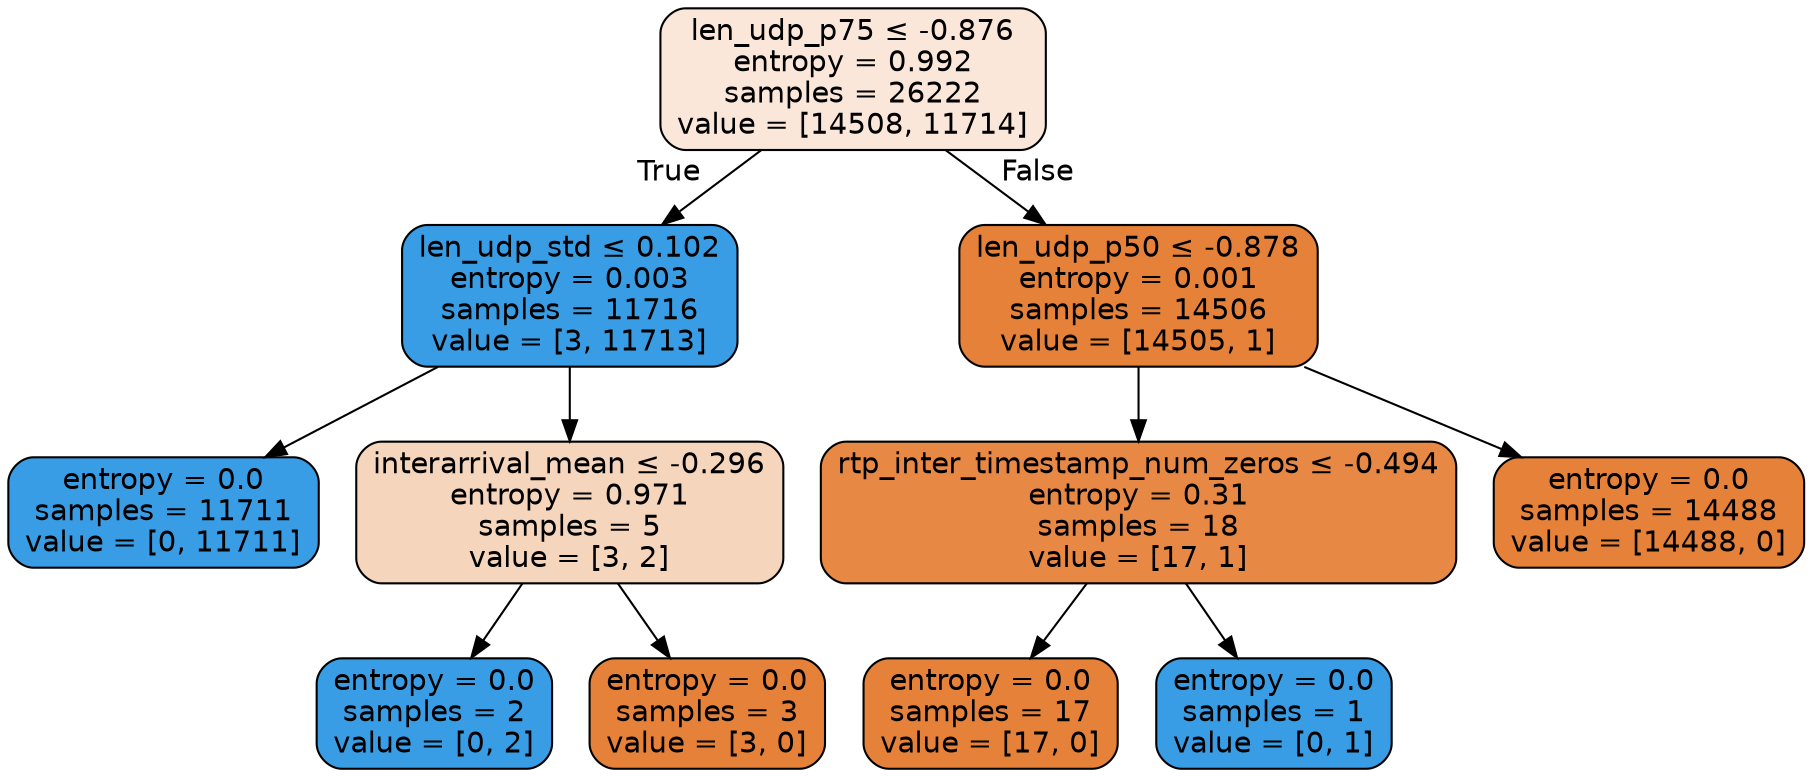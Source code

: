 digraph Tree {
node [shape=box, style="filled, rounded", color="black", fontname=helvetica] ;
edge [fontname=helvetica] ;
0 [label=<len_udp_p75 &le; -0.876<br/>entropy = 0.992<br/>samples = 26222<br/>value = [14508, 11714]>, fillcolor="#fae7d9"] ;
1 [label=<len_udp_std &le; 0.102<br/>entropy = 0.003<br/>samples = 11716<br/>value = [3, 11713]>, fillcolor="#399de5"] ;
0 -> 1 [labeldistance=2.5, labelangle=45, headlabel="True"] ;
2 [label=<entropy = 0.0<br/>samples = 11711<br/>value = [0, 11711]>, fillcolor="#399de5"] ;
1 -> 2 ;
3 [label=<interarrival_mean &le; -0.296<br/>entropy = 0.971<br/>samples = 5<br/>value = [3, 2]>, fillcolor="#f6d5bd"] ;
1 -> 3 ;
4 [label=<entropy = 0.0<br/>samples = 2<br/>value = [0, 2]>, fillcolor="#399de5"] ;
3 -> 4 ;
5 [label=<entropy = 0.0<br/>samples = 3<br/>value = [3, 0]>, fillcolor="#e58139"] ;
3 -> 5 ;
6 [label=<len_udp_p50 &le; -0.878<br/>entropy = 0.001<br/>samples = 14506<br/>value = [14505, 1]>, fillcolor="#e58139"] ;
0 -> 6 [labeldistance=2.5, labelangle=-45, headlabel="False"] ;
7 [label=<rtp_inter_timestamp_num_zeros &le; -0.494<br/>entropy = 0.31<br/>samples = 18<br/>value = [17, 1]>, fillcolor="#e78845"] ;
6 -> 7 ;
8 [label=<entropy = 0.0<br/>samples = 17<br/>value = [17, 0]>, fillcolor="#e58139"] ;
7 -> 8 ;
9 [label=<entropy = 0.0<br/>samples = 1<br/>value = [0, 1]>, fillcolor="#399de5"] ;
7 -> 9 ;
10 [label=<entropy = 0.0<br/>samples = 14488<br/>value = [14488, 0]>, fillcolor="#e58139"] ;
6 -> 10 ;
}